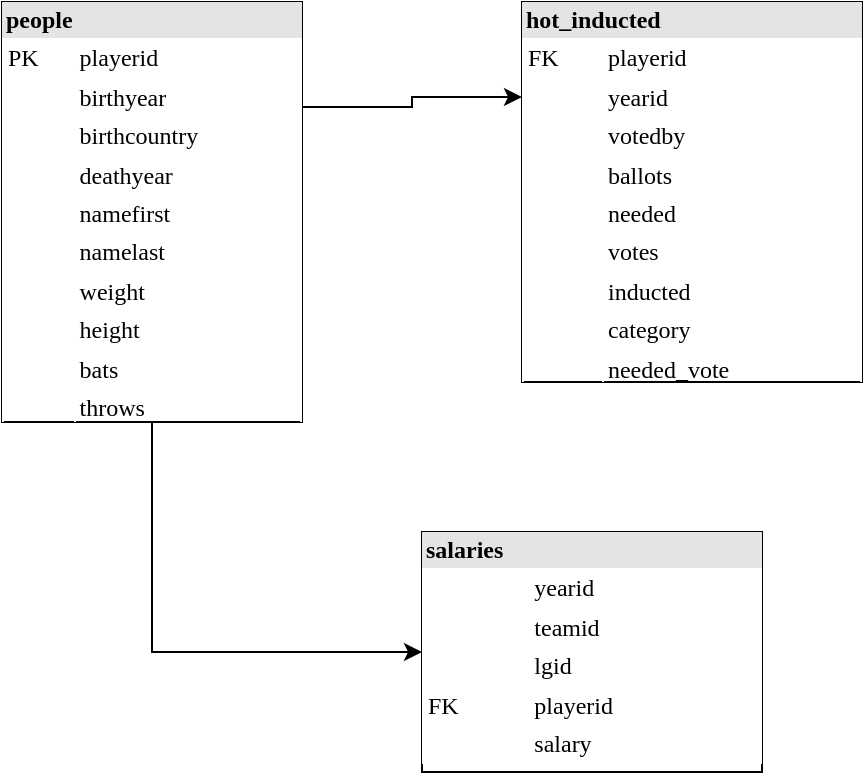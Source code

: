 <mxfile version="13.3.5" type="google"><diagram name="Page-1" id="2ca16b54-16f6-2749-3443-fa8db7711227"><mxGraphModel dx="1422" dy="713" grid="1" gridSize="10" guides="1" tooltips="1" connect="1" arrows="1" fold="1" page="1" pageScale="1" pageWidth="1100" pageHeight="850" background="#ffffff" math="0" shadow="0"><root><mxCell id="0"/><mxCell id="1" parent="0"/><mxCell id="M3OuVl1b9nkR42yURTaj-6" style="edgeStyle=orthogonalEdgeStyle;rounded=0;orthogonalLoop=1;jettySize=auto;html=1;exitX=1;exitY=0.25;exitDx=0;exitDy=0;entryX=0;entryY=0.25;entryDx=0;entryDy=0;" edge="1" parent="1" source="2ed32ef02a7f4228-1" target="M3OuVl1b9nkR42yURTaj-1"><mxGeometry relative="1" as="geometry"/></mxCell><mxCell id="M3OuVl1b9nkR42yURTaj-7" style="edgeStyle=orthogonalEdgeStyle;rounded=0;orthogonalLoop=1;jettySize=auto;html=1;exitX=0.5;exitY=1;exitDx=0;exitDy=0;entryX=0;entryY=0.5;entryDx=0;entryDy=0;" edge="1" parent="1" source="2ed32ef02a7f4228-1" target="M3OuVl1b9nkR42yURTaj-3"><mxGeometry relative="1" as="geometry"/></mxCell><mxCell id="2ed32ef02a7f4228-1" value="&lt;div style=&quot;box-sizing: border-box ; width: 100% ; background: #e4e4e4 ; padding: 2px&quot;&gt;&lt;b&gt;people&lt;/b&gt;&lt;/div&gt;&lt;table style=&quot;width: 100% ; font-size: 1em ; border: 1px solid rgb(255 , 255 , 255) ; border-collapse: collapse&quot; cellpadding=&quot;2&quot; cellspacing=&quot;0&quot; border=&quot;1&quot;&gt;&lt;tbody&gt;&lt;tr&gt;&lt;td&gt;PK&lt;/td&gt;&lt;td&gt;playerid&lt;/td&gt;&lt;/tr&gt;&lt;tr&gt;&lt;td&gt;&lt;br&gt;&lt;/td&gt;&lt;td&gt;birthyear&lt;/td&gt;&lt;/tr&gt;&lt;tr&gt;&lt;td&gt;&lt;/td&gt;&lt;td&gt;birthcountry&lt;br&gt;&lt;/td&gt;&lt;/tr&gt;&lt;tr&gt;&lt;td&gt;&lt;br&gt;&lt;/td&gt;&lt;td&gt;deathyear&lt;/td&gt;&lt;/tr&gt;&lt;tr&gt;&lt;td&gt;&lt;br&gt;&lt;/td&gt;&lt;td&gt;namefirst&lt;/td&gt;&lt;/tr&gt;&lt;tr&gt;&lt;td&gt;&lt;br&gt;&lt;/td&gt;&lt;td&gt;namelast&lt;/td&gt;&lt;/tr&gt;&lt;tr&gt;&lt;td&gt;&lt;br&gt;&lt;/td&gt;&lt;td&gt;weight&lt;/td&gt;&lt;/tr&gt;&lt;tr&gt;&lt;td&gt;&lt;br&gt;&lt;/td&gt;&lt;td&gt;height&lt;/td&gt;&lt;/tr&gt;&lt;tr&gt;&lt;td&gt;&lt;br&gt;&lt;/td&gt;&lt;td&gt;bats&lt;/td&gt;&lt;/tr&gt;&lt;tr&gt;&lt;td&gt;&lt;br&gt;&lt;/td&gt;&lt;td&gt;throws&lt;/td&gt;&lt;/tr&gt;&lt;/tbody&gt;&lt;/table&gt;" style="verticalAlign=top;align=left;overflow=fill;html=1;rounded=0;shadow=0;comic=0;labelBackgroundColor=none;strokeWidth=1;fontFamily=Verdana;fontSize=12" parent="1" vertex="1"><mxGeometry x="370" y="40" width="150" height="210" as="geometry"/></mxCell><mxCell id="M3OuVl1b9nkR42yURTaj-1" value="&lt;div style=&quot;box-sizing: border-box ; width: 100% ; background: #e4e4e4 ; padding: 2px&quot;&gt;&lt;b&gt;hot_inducted&lt;/b&gt;&lt;/div&gt;&lt;table style=&quot;width: 100% ; font-size: 1em ; border: 1px solid rgb(255 , 255 , 255) ; border-collapse: collapse&quot; cellpadding=&quot;2&quot; cellspacing=&quot;0&quot; border=&quot;1&quot;&gt;&lt;tbody&gt;&lt;tr&gt;&lt;td&gt;FK&lt;/td&gt;&lt;td&gt;playerid&lt;/td&gt;&lt;/tr&gt;&lt;tr&gt;&lt;td&gt;&lt;br&gt;&lt;/td&gt;&lt;td&gt;yearid&lt;/td&gt;&lt;/tr&gt;&lt;tr&gt;&lt;td&gt;&lt;/td&gt;&lt;td&gt;votedby&lt;br&gt;&lt;/td&gt;&lt;/tr&gt;&lt;tr&gt;&lt;td&gt;&lt;br&gt;&lt;/td&gt;&lt;td&gt;ballots&lt;/td&gt;&lt;/tr&gt;&lt;tr&gt;&lt;td&gt;&lt;br&gt;&lt;/td&gt;&lt;td&gt;needed&lt;/td&gt;&lt;/tr&gt;&lt;tr&gt;&lt;td&gt;&lt;br&gt;&lt;/td&gt;&lt;td&gt;votes&lt;/td&gt;&lt;/tr&gt;&lt;tr&gt;&lt;td&gt;&lt;br&gt;&lt;/td&gt;&lt;td&gt;inducted&lt;/td&gt;&lt;/tr&gt;&lt;tr&gt;&lt;td&gt;&lt;br&gt;&lt;/td&gt;&lt;td&gt;category&lt;/td&gt;&lt;/tr&gt;&lt;tr&gt;&lt;td&gt;&lt;br&gt;&lt;/td&gt;&lt;td&gt;needed_vote&lt;/td&gt;&lt;/tr&gt;&lt;/tbody&gt;&lt;/table&gt;" style="verticalAlign=top;align=left;overflow=fill;html=1;rounded=0;shadow=0;comic=0;labelBackgroundColor=none;strokeWidth=1;fontFamily=Verdana;fontSize=12" vertex="1" parent="1"><mxGeometry x="630" y="40" width="170" height="190" as="geometry"/></mxCell><mxCell id="M3OuVl1b9nkR42yURTaj-3" value="&lt;div style=&quot;box-sizing: border-box ; width: 100% ; background: #e4e4e4 ; padding: 2px&quot;&gt;&lt;b&gt;salaries&lt;/b&gt;&lt;/div&gt;&lt;table style=&quot;width: 100% ; font-size: 1em ; border: 1px solid rgb(255 , 255 , 255) ; border-collapse: collapse&quot; cellpadding=&quot;2&quot; cellspacing=&quot;0&quot; border=&quot;1&quot;&gt;&lt;tbody&gt;&lt;tr&gt;&lt;td&gt;&lt;br&gt;&lt;/td&gt;&lt;td&gt;yearid&lt;/td&gt;&lt;/tr&gt;&lt;tr&gt;&lt;td&gt;&lt;br&gt;&lt;/td&gt;&lt;td&gt;teamid&lt;/td&gt;&lt;/tr&gt;&lt;tr&gt;&lt;td&gt;&lt;br&gt;&lt;/td&gt;&lt;td&gt;lgid&lt;br&gt;&lt;/td&gt;&lt;/tr&gt;&lt;tr&gt;&lt;td&gt;FK&lt;/td&gt;&lt;td&gt;playerid&lt;/td&gt;&lt;/tr&gt;&lt;tr&gt;&lt;td&gt;&lt;br&gt;&lt;/td&gt;&lt;td&gt;salary&lt;/td&gt;&lt;/tr&gt;&lt;/tbody&gt;&lt;/table&gt;" style="verticalAlign=top;align=left;overflow=fill;html=1;rounded=0;shadow=0;comic=0;labelBackgroundColor=none;strokeWidth=1;fontFamily=Verdana;fontSize=12" vertex="1" parent="1"><mxGeometry x="580" y="305" width="170" height="120" as="geometry"/></mxCell></root></mxGraphModel></diagram></mxfile>